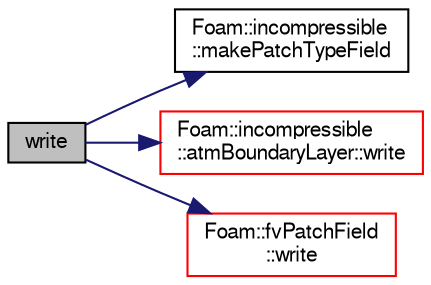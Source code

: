 digraph "write"
{
  bgcolor="transparent";
  edge [fontname="FreeSans",fontsize="10",labelfontname="FreeSans",labelfontsize="10"];
  node [fontname="FreeSans",fontsize="10",shape=record];
  rankdir="LR";
  Node65 [label="write",height=0.2,width=0.4,color="black", fillcolor="grey75", style="filled", fontcolor="black"];
  Node65 -> Node66 [color="midnightblue",fontsize="10",style="solid",fontname="FreeSans"];
  Node66 [label="Foam::incompressible\l::makePatchTypeField",height=0.2,width=0.4,color="black",URL="$a21184.html#a2f79a8ae2d3cfa757cd2964e8f87e1da"];
  Node65 -> Node67 [color="midnightblue",fontsize="10",style="solid",fontname="FreeSans"];
  Node67 [label="Foam::incompressible\l::atmBoundaryLayer::write",height=0.2,width=0.4,color="red",URL="$a30926.html#a293fdfec8bdfbd5c3913ab4c9f3454ff",tooltip="Write. "];
  Node65 -> Node73 [color="midnightblue",fontsize="10",style="solid",fontname="FreeSans"];
  Node73 [label="Foam::fvPatchField\l::write",height=0.2,width=0.4,color="red",URL="$a22354.html#a293fdfec8bdfbd5c3913ab4c9f3454ff",tooltip="Write. "];
}
